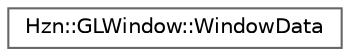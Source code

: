 digraph "Graphical Class Hierarchy"
{
 // LATEX_PDF_SIZE
  bgcolor="transparent";
  edge [fontname=Helvetica,fontsize=10,labelfontname=Helvetica,labelfontsize=10];
  node [fontname=Helvetica,fontsize=10,shape=box,height=0.2,width=0.4];
  rankdir="LR";
  Node0 [label="Hzn::GLWindow::WindowData",height=0.2,width=0.4,color="grey40", fillcolor="white", style="filled",URL="$struct_hzn_1_1_g_l_window_1_1_window_data.html",tooltip=" "];
}
